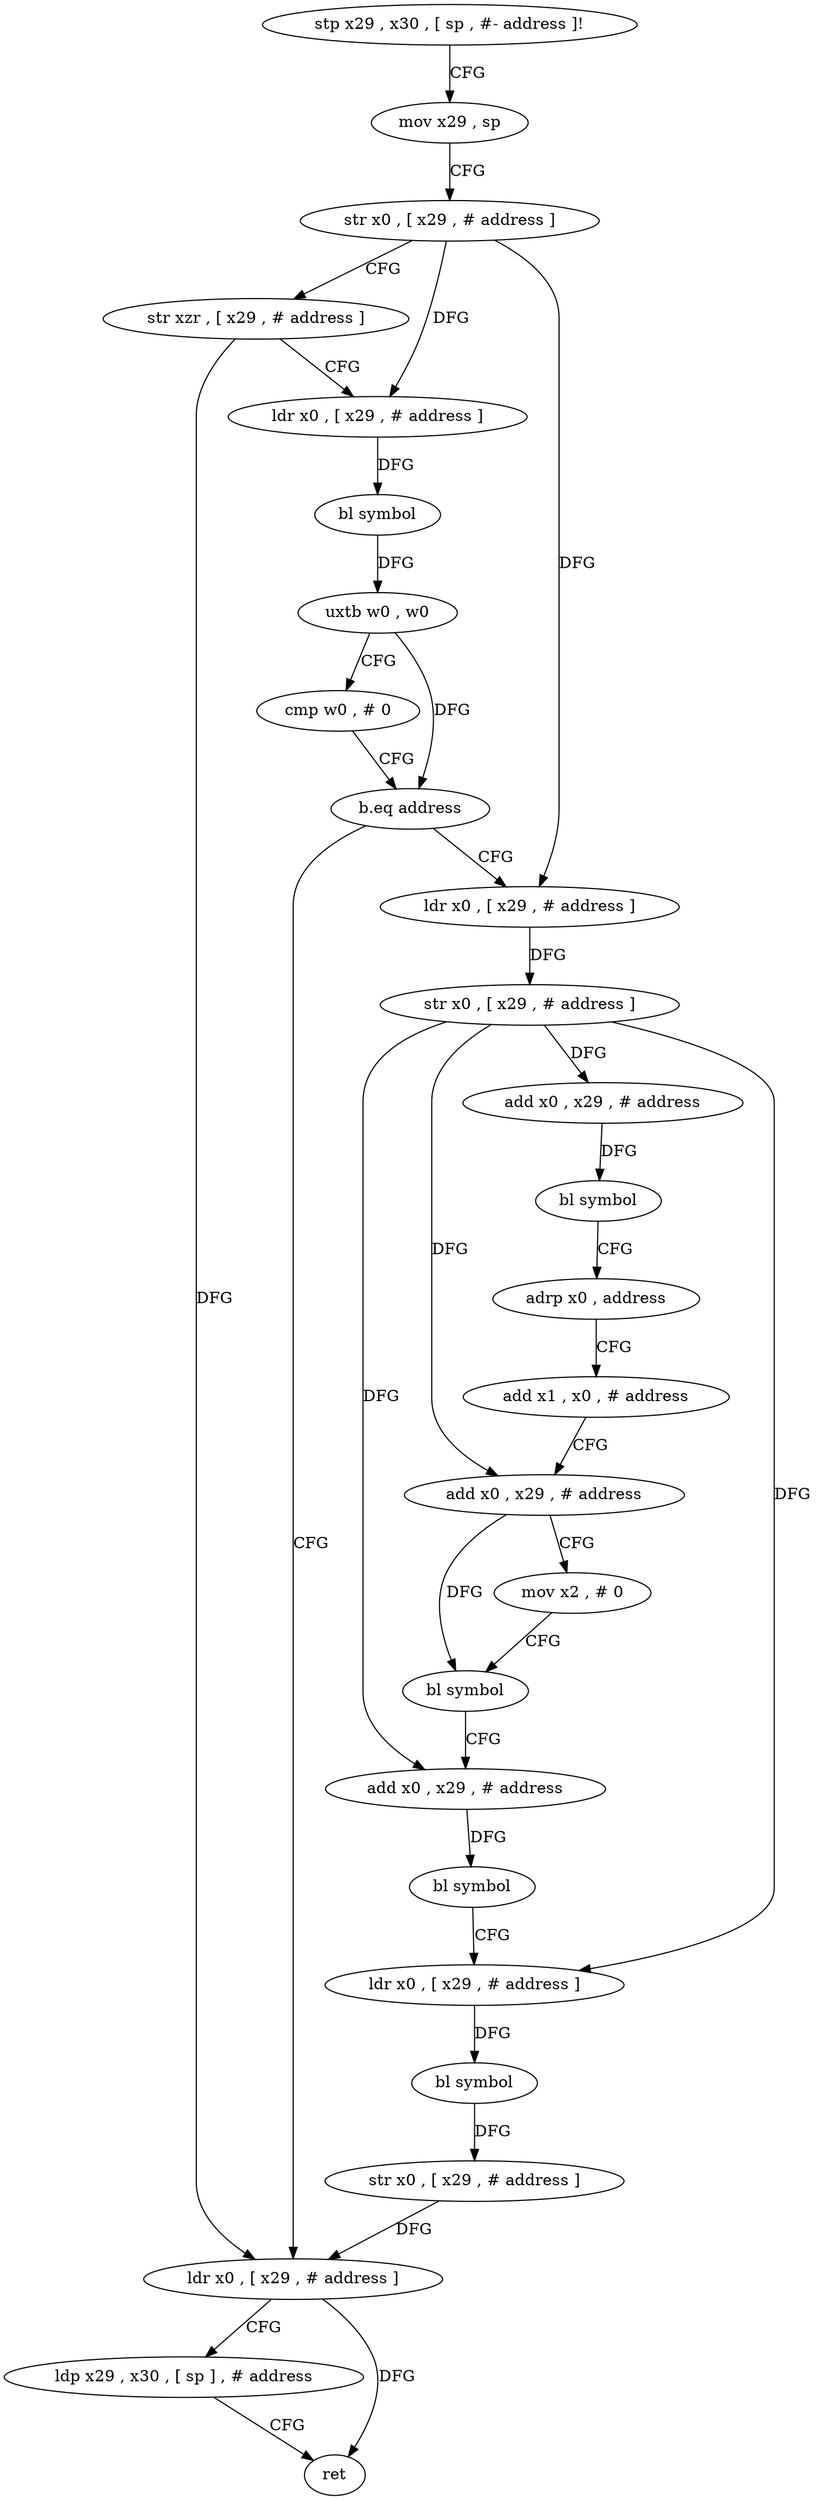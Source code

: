 digraph "func" {
"97532" [label = "stp x29 , x30 , [ sp , #- address ]!" ]
"97536" [label = "mov x29 , sp" ]
"97540" [label = "str x0 , [ x29 , # address ]" ]
"97544" [label = "str xzr , [ x29 , # address ]" ]
"97548" [label = "ldr x0 , [ x29 , # address ]" ]
"97552" [label = "bl symbol" ]
"97556" [label = "uxtb w0 , w0" ]
"97560" [label = "cmp w0 , # 0" ]
"97564" [label = "b.eq address" ]
"97624" [label = "ldr x0 , [ x29 , # address ]" ]
"97568" [label = "ldr x0 , [ x29 , # address ]" ]
"97628" [label = "ldp x29 , x30 , [ sp ] , # address" ]
"97632" [label = "ret" ]
"97572" [label = "str x0 , [ x29 , # address ]" ]
"97576" [label = "add x0 , x29 , # address" ]
"97580" [label = "bl symbol" ]
"97584" [label = "adrp x0 , address" ]
"97588" [label = "add x1 , x0 , # address" ]
"97592" [label = "add x0 , x29 , # address" ]
"97596" [label = "mov x2 , # 0" ]
"97600" [label = "bl symbol" ]
"97604" [label = "add x0 , x29 , # address" ]
"97608" [label = "bl symbol" ]
"97612" [label = "ldr x0 , [ x29 , # address ]" ]
"97616" [label = "bl symbol" ]
"97620" [label = "str x0 , [ x29 , # address ]" ]
"97532" -> "97536" [ label = "CFG" ]
"97536" -> "97540" [ label = "CFG" ]
"97540" -> "97544" [ label = "CFG" ]
"97540" -> "97548" [ label = "DFG" ]
"97540" -> "97568" [ label = "DFG" ]
"97544" -> "97548" [ label = "CFG" ]
"97544" -> "97624" [ label = "DFG" ]
"97548" -> "97552" [ label = "DFG" ]
"97552" -> "97556" [ label = "DFG" ]
"97556" -> "97560" [ label = "CFG" ]
"97556" -> "97564" [ label = "DFG" ]
"97560" -> "97564" [ label = "CFG" ]
"97564" -> "97624" [ label = "CFG" ]
"97564" -> "97568" [ label = "CFG" ]
"97624" -> "97628" [ label = "CFG" ]
"97624" -> "97632" [ label = "DFG" ]
"97568" -> "97572" [ label = "DFG" ]
"97628" -> "97632" [ label = "CFG" ]
"97572" -> "97576" [ label = "DFG" ]
"97572" -> "97612" [ label = "DFG" ]
"97572" -> "97592" [ label = "DFG" ]
"97572" -> "97604" [ label = "DFG" ]
"97576" -> "97580" [ label = "DFG" ]
"97580" -> "97584" [ label = "CFG" ]
"97584" -> "97588" [ label = "CFG" ]
"97588" -> "97592" [ label = "CFG" ]
"97592" -> "97596" [ label = "CFG" ]
"97592" -> "97600" [ label = "DFG" ]
"97596" -> "97600" [ label = "CFG" ]
"97600" -> "97604" [ label = "CFG" ]
"97604" -> "97608" [ label = "DFG" ]
"97608" -> "97612" [ label = "CFG" ]
"97612" -> "97616" [ label = "DFG" ]
"97616" -> "97620" [ label = "DFG" ]
"97620" -> "97624" [ label = "DFG" ]
}
